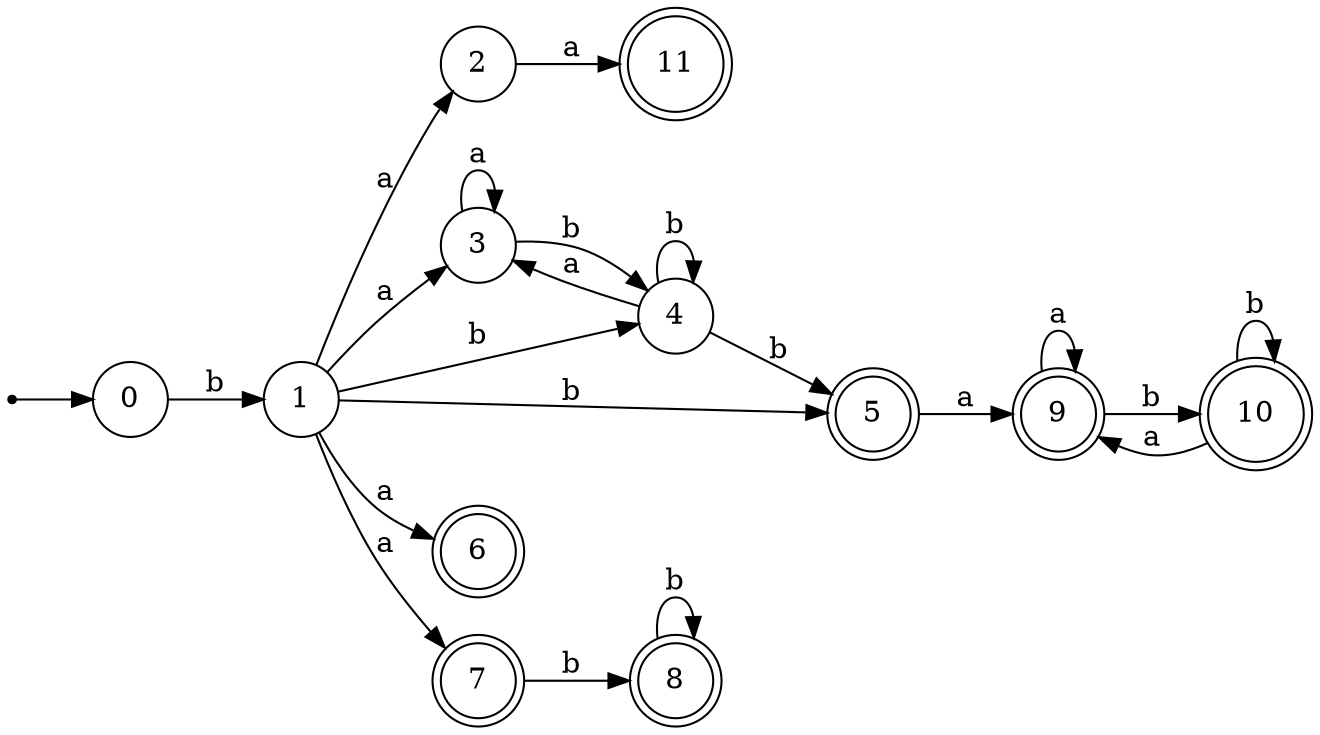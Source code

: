 digraph finite_state_machine {
rankdir=LR;
size="20,20";
node [shape = point]; "dummy0"
node [shape = circle]; "0";
"dummy0" -> "0";
node [shape = circle]; "1";
node [shape = circle]; "2";
node [shape = circle]; "3";
node [shape = circle]; "4";
node [shape = doublecircle]; "5";node [shape = doublecircle]; "6";node [shape = doublecircle]; "7";node [shape = doublecircle]; "8";node [shape = doublecircle]; "9";node [shape = doublecircle]; "10";node [shape = doublecircle]; "11";"0" -> "1" [label = "b"];
 "1" -> "2" [label = "a"];
 "1" -> "3" [label = "a"];
 "1" -> "6" [label = "a"];
 "1" -> "7" [label = "a"];
 "1" -> "4" [label = "b"];
 "1" -> "5" [label = "b"];
 "7" -> "8" [label = "b"];
 "8" -> "8" [label = "b"];
 "5" -> "9" [label = "a"];
 "9" -> "9" [label = "a"];
 "9" -> "10" [label = "b"];
 "10" -> "10" [label = "b"];
 "10" -> "9" [label = "a"];
 "4" -> "4" [label = "b"];
 "4" -> "5" [label = "b"];
 "4" -> "3" [label = "a"];
 "3" -> "3" [label = "a"];
 "3" -> "4" [label = "b"];
 "2" -> "11" [label = "a"];
 }
